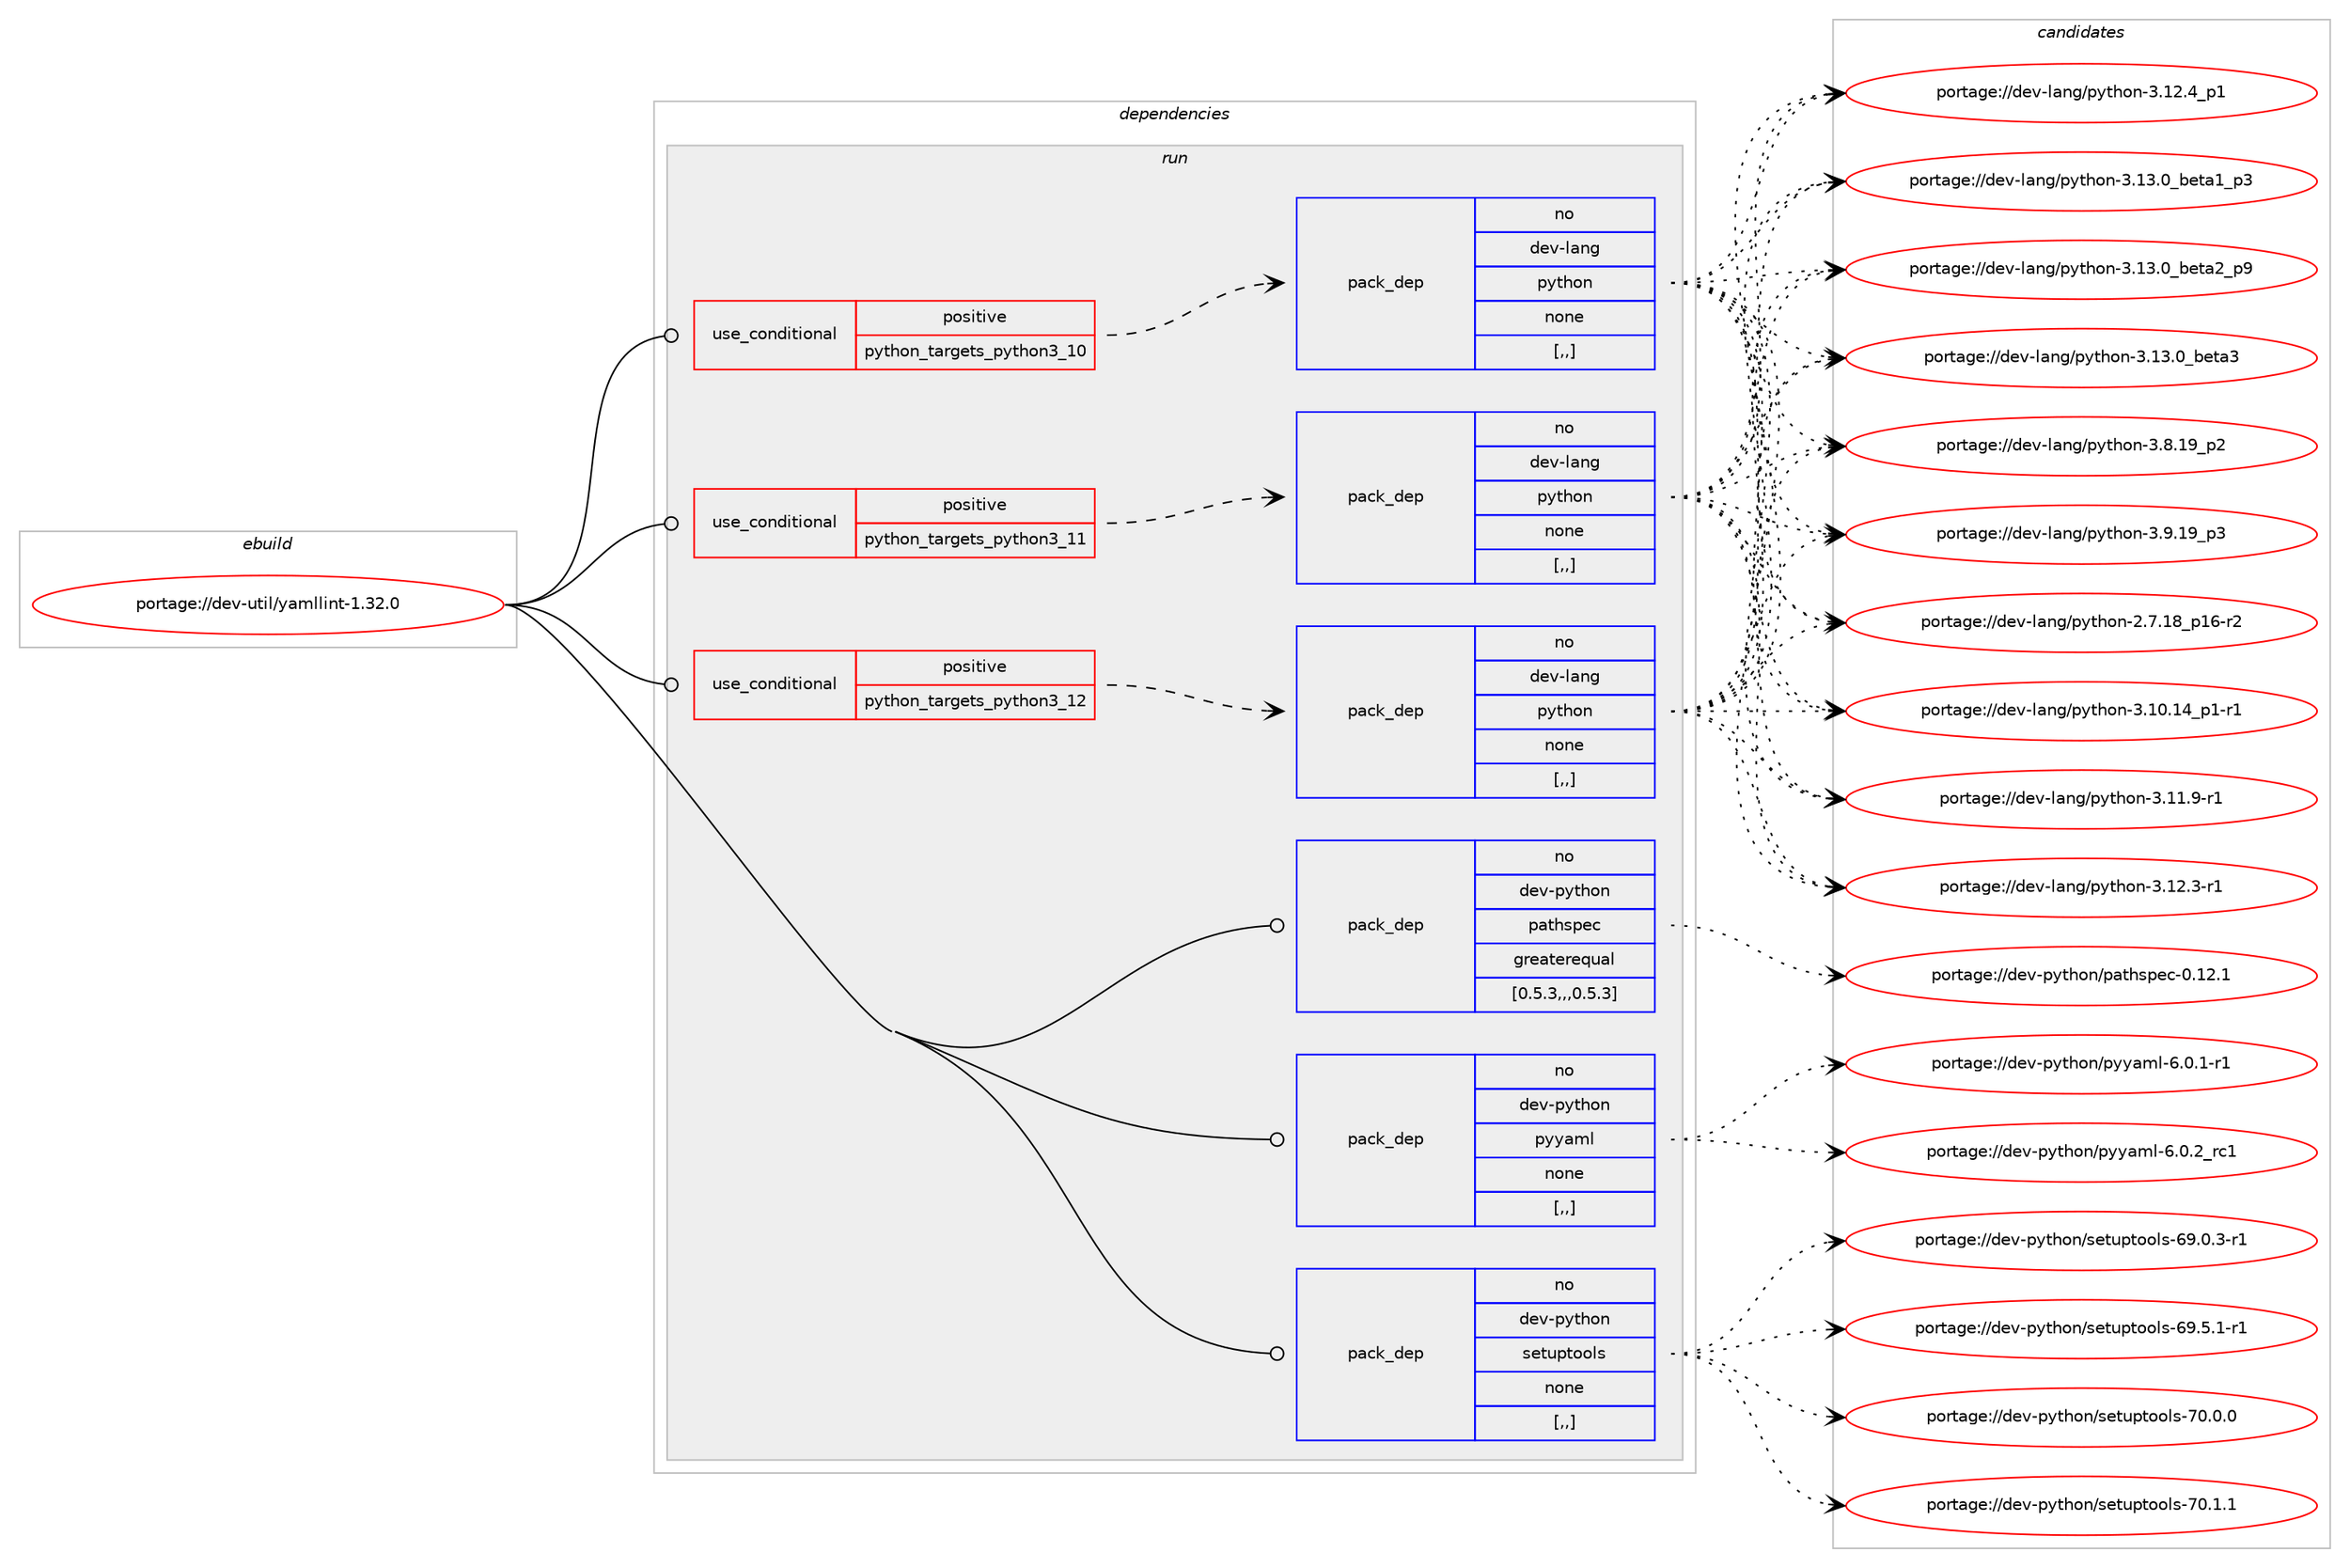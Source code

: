 digraph prolog {

# *************
# Graph options
# *************

newrank=true;
concentrate=true;
compound=true;
graph [rankdir=LR,fontname=Helvetica,fontsize=10,ranksep=1.5];#, ranksep=2.5, nodesep=0.2];
edge  [arrowhead=vee];
node  [fontname=Helvetica,fontsize=10];

# **********
# The ebuild
# **********

subgraph cluster_leftcol {
color=gray;
rank=same;
label=<<i>ebuild</i>>;
id [label="portage://dev-util/yamllint-1.32.0", color=red, width=4, href="../dev-util/yamllint-1.32.0.svg"];
}

# ****************
# The dependencies
# ****************

subgraph cluster_midcol {
color=gray;
label=<<i>dependencies</i>>;
subgraph cluster_compile {
fillcolor="#eeeeee";
style=filled;
label=<<i>compile</i>>;
}
subgraph cluster_compileandrun {
fillcolor="#eeeeee";
style=filled;
label=<<i>compile and run</i>>;
}
subgraph cluster_run {
fillcolor="#eeeeee";
style=filled;
label=<<i>run</i>>;
subgraph cond60498 {
dependency215907 [label=<<TABLE BORDER="0" CELLBORDER="1" CELLSPACING="0" CELLPADDING="4"><TR><TD ROWSPAN="3" CELLPADDING="10">use_conditional</TD></TR><TR><TD>positive</TD></TR><TR><TD>python_targets_python3_10</TD></TR></TABLE>>, shape=none, color=red];
subgraph pack153978 {
dependency215908 [label=<<TABLE BORDER="0" CELLBORDER="1" CELLSPACING="0" CELLPADDING="4" WIDTH="220"><TR><TD ROWSPAN="6" CELLPADDING="30">pack_dep</TD></TR><TR><TD WIDTH="110">no</TD></TR><TR><TD>dev-lang</TD></TR><TR><TD>python</TD></TR><TR><TD>none</TD></TR><TR><TD>[,,]</TD></TR></TABLE>>, shape=none, color=blue];
}
dependency215907:e -> dependency215908:w [weight=20,style="dashed",arrowhead="vee"];
}
id:e -> dependency215907:w [weight=20,style="solid",arrowhead="odot"];
subgraph cond60499 {
dependency215909 [label=<<TABLE BORDER="0" CELLBORDER="1" CELLSPACING="0" CELLPADDING="4"><TR><TD ROWSPAN="3" CELLPADDING="10">use_conditional</TD></TR><TR><TD>positive</TD></TR><TR><TD>python_targets_python3_11</TD></TR></TABLE>>, shape=none, color=red];
subgraph pack153979 {
dependency215910 [label=<<TABLE BORDER="0" CELLBORDER="1" CELLSPACING="0" CELLPADDING="4" WIDTH="220"><TR><TD ROWSPAN="6" CELLPADDING="30">pack_dep</TD></TR><TR><TD WIDTH="110">no</TD></TR><TR><TD>dev-lang</TD></TR><TR><TD>python</TD></TR><TR><TD>none</TD></TR><TR><TD>[,,]</TD></TR></TABLE>>, shape=none, color=blue];
}
dependency215909:e -> dependency215910:w [weight=20,style="dashed",arrowhead="vee"];
}
id:e -> dependency215909:w [weight=20,style="solid",arrowhead="odot"];
subgraph cond60500 {
dependency215911 [label=<<TABLE BORDER="0" CELLBORDER="1" CELLSPACING="0" CELLPADDING="4"><TR><TD ROWSPAN="3" CELLPADDING="10">use_conditional</TD></TR><TR><TD>positive</TD></TR><TR><TD>python_targets_python3_12</TD></TR></TABLE>>, shape=none, color=red];
subgraph pack153980 {
dependency215912 [label=<<TABLE BORDER="0" CELLBORDER="1" CELLSPACING="0" CELLPADDING="4" WIDTH="220"><TR><TD ROWSPAN="6" CELLPADDING="30">pack_dep</TD></TR><TR><TD WIDTH="110">no</TD></TR><TR><TD>dev-lang</TD></TR><TR><TD>python</TD></TR><TR><TD>none</TD></TR><TR><TD>[,,]</TD></TR></TABLE>>, shape=none, color=blue];
}
dependency215911:e -> dependency215912:w [weight=20,style="dashed",arrowhead="vee"];
}
id:e -> dependency215911:w [weight=20,style="solid",arrowhead="odot"];
subgraph pack153981 {
dependency215913 [label=<<TABLE BORDER="0" CELLBORDER="1" CELLSPACING="0" CELLPADDING="4" WIDTH="220"><TR><TD ROWSPAN="6" CELLPADDING="30">pack_dep</TD></TR><TR><TD WIDTH="110">no</TD></TR><TR><TD>dev-python</TD></TR><TR><TD>pathspec</TD></TR><TR><TD>greaterequal</TD></TR><TR><TD>[0.5.3,,,0.5.3]</TD></TR></TABLE>>, shape=none, color=blue];
}
id:e -> dependency215913:w [weight=20,style="solid",arrowhead="odot"];
subgraph pack153982 {
dependency215914 [label=<<TABLE BORDER="0" CELLBORDER="1" CELLSPACING="0" CELLPADDING="4" WIDTH="220"><TR><TD ROWSPAN="6" CELLPADDING="30">pack_dep</TD></TR><TR><TD WIDTH="110">no</TD></TR><TR><TD>dev-python</TD></TR><TR><TD>pyyaml</TD></TR><TR><TD>none</TD></TR><TR><TD>[,,]</TD></TR></TABLE>>, shape=none, color=blue];
}
id:e -> dependency215914:w [weight=20,style="solid",arrowhead="odot"];
subgraph pack153983 {
dependency215915 [label=<<TABLE BORDER="0" CELLBORDER="1" CELLSPACING="0" CELLPADDING="4" WIDTH="220"><TR><TD ROWSPAN="6" CELLPADDING="30">pack_dep</TD></TR><TR><TD WIDTH="110">no</TD></TR><TR><TD>dev-python</TD></TR><TR><TD>setuptools</TD></TR><TR><TD>none</TD></TR><TR><TD>[,,]</TD></TR></TABLE>>, shape=none, color=blue];
}
id:e -> dependency215915:w [weight=20,style="solid",arrowhead="odot"];
}
}

# **************
# The candidates
# **************

subgraph cluster_choices {
rank=same;
color=gray;
label=<<i>candidates</i>>;

subgraph choice153978 {
color=black;
nodesep=1;
choice100101118451089711010347112121116104111110455046554649569511249544511450 [label="portage://dev-lang/python-2.7.18_p16-r2", color=red, width=4,href="../dev-lang/python-2.7.18_p16-r2.svg"];
choice100101118451089711010347112121116104111110455146494846495295112494511449 [label="portage://dev-lang/python-3.10.14_p1-r1", color=red, width=4,href="../dev-lang/python-3.10.14_p1-r1.svg"];
choice100101118451089711010347112121116104111110455146494946574511449 [label="portage://dev-lang/python-3.11.9-r1", color=red, width=4,href="../dev-lang/python-3.11.9-r1.svg"];
choice100101118451089711010347112121116104111110455146495046514511449 [label="portage://dev-lang/python-3.12.3-r1", color=red, width=4,href="../dev-lang/python-3.12.3-r1.svg"];
choice100101118451089711010347112121116104111110455146495046529511249 [label="portage://dev-lang/python-3.12.4_p1", color=red, width=4,href="../dev-lang/python-3.12.4_p1.svg"];
choice10010111845108971101034711212111610411111045514649514648959810111697499511251 [label="portage://dev-lang/python-3.13.0_beta1_p3", color=red, width=4,href="../dev-lang/python-3.13.0_beta1_p3.svg"];
choice10010111845108971101034711212111610411111045514649514648959810111697509511257 [label="portage://dev-lang/python-3.13.0_beta2_p9", color=red, width=4,href="../dev-lang/python-3.13.0_beta2_p9.svg"];
choice1001011184510897110103471121211161041111104551464951464895981011169751 [label="portage://dev-lang/python-3.13.0_beta3", color=red, width=4,href="../dev-lang/python-3.13.0_beta3.svg"];
choice100101118451089711010347112121116104111110455146564649579511250 [label="portage://dev-lang/python-3.8.19_p2", color=red, width=4,href="../dev-lang/python-3.8.19_p2.svg"];
choice100101118451089711010347112121116104111110455146574649579511251 [label="portage://dev-lang/python-3.9.19_p3", color=red, width=4,href="../dev-lang/python-3.9.19_p3.svg"];
dependency215908:e -> choice100101118451089711010347112121116104111110455046554649569511249544511450:w [style=dotted,weight="100"];
dependency215908:e -> choice100101118451089711010347112121116104111110455146494846495295112494511449:w [style=dotted,weight="100"];
dependency215908:e -> choice100101118451089711010347112121116104111110455146494946574511449:w [style=dotted,weight="100"];
dependency215908:e -> choice100101118451089711010347112121116104111110455146495046514511449:w [style=dotted,weight="100"];
dependency215908:e -> choice100101118451089711010347112121116104111110455146495046529511249:w [style=dotted,weight="100"];
dependency215908:e -> choice10010111845108971101034711212111610411111045514649514648959810111697499511251:w [style=dotted,weight="100"];
dependency215908:e -> choice10010111845108971101034711212111610411111045514649514648959810111697509511257:w [style=dotted,weight="100"];
dependency215908:e -> choice1001011184510897110103471121211161041111104551464951464895981011169751:w [style=dotted,weight="100"];
dependency215908:e -> choice100101118451089711010347112121116104111110455146564649579511250:w [style=dotted,weight="100"];
dependency215908:e -> choice100101118451089711010347112121116104111110455146574649579511251:w [style=dotted,weight="100"];
}
subgraph choice153979 {
color=black;
nodesep=1;
choice100101118451089711010347112121116104111110455046554649569511249544511450 [label="portage://dev-lang/python-2.7.18_p16-r2", color=red, width=4,href="../dev-lang/python-2.7.18_p16-r2.svg"];
choice100101118451089711010347112121116104111110455146494846495295112494511449 [label="portage://dev-lang/python-3.10.14_p1-r1", color=red, width=4,href="../dev-lang/python-3.10.14_p1-r1.svg"];
choice100101118451089711010347112121116104111110455146494946574511449 [label="portage://dev-lang/python-3.11.9-r1", color=red, width=4,href="../dev-lang/python-3.11.9-r1.svg"];
choice100101118451089711010347112121116104111110455146495046514511449 [label="portage://dev-lang/python-3.12.3-r1", color=red, width=4,href="../dev-lang/python-3.12.3-r1.svg"];
choice100101118451089711010347112121116104111110455146495046529511249 [label="portage://dev-lang/python-3.12.4_p1", color=red, width=4,href="../dev-lang/python-3.12.4_p1.svg"];
choice10010111845108971101034711212111610411111045514649514648959810111697499511251 [label="portage://dev-lang/python-3.13.0_beta1_p3", color=red, width=4,href="../dev-lang/python-3.13.0_beta1_p3.svg"];
choice10010111845108971101034711212111610411111045514649514648959810111697509511257 [label="portage://dev-lang/python-3.13.0_beta2_p9", color=red, width=4,href="../dev-lang/python-3.13.0_beta2_p9.svg"];
choice1001011184510897110103471121211161041111104551464951464895981011169751 [label="portage://dev-lang/python-3.13.0_beta3", color=red, width=4,href="../dev-lang/python-3.13.0_beta3.svg"];
choice100101118451089711010347112121116104111110455146564649579511250 [label="portage://dev-lang/python-3.8.19_p2", color=red, width=4,href="../dev-lang/python-3.8.19_p2.svg"];
choice100101118451089711010347112121116104111110455146574649579511251 [label="portage://dev-lang/python-3.9.19_p3", color=red, width=4,href="../dev-lang/python-3.9.19_p3.svg"];
dependency215910:e -> choice100101118451089711010347112121116104111110455046554649569511249544511450:w [style=dotted,weight="100"];
dependency215910:e -> choice100101118451089711010347112121116104111110455146494846495295112494511449:w [style=dotted,weight="100"];
dependency215910:e -> choice100101118451089711010347112121116104111110455146494946574511449:w [style=dotted,weight="100"];
dependency215910:e -> choice100101118451089711010347112121116104111110455146495046514511449:w [style=dotted,weight="100"];
dependency215910:e -> choice100101118451089711010347112121116104111110455146495046529511249:w [style=dotted,weight="100"];
dependency215910:e -> choice10010111845108971101034711212111610411111045514649514648959810111697499511251:w [style=dotted,weight="100"];
dependency215910:e -> choice10010111845108971101034711212111610411111045514649514648959810111697509511257:w [style=dotted,weight="100"];
dependency215910:e -> choice1001011184510897110103471121211161041111104551464951464895981011169751:w [style=dotted,weight="100"];
dependency215910:e -> choice100101118451089711010347112121116104111110455146564649579511250:w [style=dotted,weight="100"];
dependency215910:e -> choice100101118451089711010347112121116104111110455146574649579511251:w [style=dotted,weight="100"];
}
subgraph choice153980 {
color=black;
nodesep=1;
choice100101118451089711010347112121116104111110455046554649569511249544511450 [label="portage://dev-lang/python-2.7.18_p16-r2", color=red, width=4,href="../dev-lang/python-2.7.18_p16-r2.svg"];
choice100101118451089711010347112121116104111110455146494846495295112494511449 [label="portage://dev-lang/python-3.10.14_p1-r1", color=red, width=4,href="../dev-lang/python-3.10.14_p1-r1.svg"];
choice100101118451089711010347112121116104111110455146494946574511449 [label="portage://dev-lang/python-3.11.9-r1", color=red, width=4,href="../dev-lang/python-3.11.9-r1.svg"];
choice100101118451089711010347112121116104111110455146495046514511449 [label="portage://dev-lang/python-3.12.3-r1", color=red, width=4,href="../dev-lang/python-3.12.3-r1.svg"];
choice100101118451089711010347112121116104111110455146495046529511249 [label="portage://dev-lang/python-3.12.4_p1", color=red, width=4,href="../dev-lang/python-3.12.4_p1.svg"];
choice10010111845108971101034711212111610411111045514649514648959810111697499511251 [label="portage://dev-lang/python-3.13.0_beta1_p3", color=red, width=4,href="../dev-lang/python-3.13.0_beta1_p3.svg"];
choice10010111845108971101034711212111610411111045514649514648959810111697509511257 [label="portage://dev-lang/python-3.13.0_beta2_p9", color=red, width=4,href="../dev-lang/python-3.13.0_beta2_p9.svg"];
choice1001011184510897110103471121211161041111104551464951464895981011169751 [label="portage://dev-lang/python-3.13.0_beta3", color=red, width=4,href="../dev-lang/python-3.13.0_beta3.svg"];
choice100101118451089711010347112121116104111110455146564649579511250 [label="portage://dev-lang/python-3.8.19_p2", color=red, width=4,href="../dev-lang/python-3.8.19_p2.svg"];
choice100101118451089711010347112121116104111110455146574649579511251 [label="portage://dev-lang/python-3.9.19_p3", color=red, width=4,href="../dev-lang/python-3.9.19_p3.svg"];
dependency215912:e -> choice100101118451089711010347112121116104111110455046554649569511249544511450:w [style=dotted,weight="100"];
dependency215912:e -> choice100101118451089711010347112121116104111110455146494846495295112494511449:w [style=dotted,weight="100"];
dependency215912:e -> choice100101118451089711010347112121116104111110455146494946574511449:w [style=dotted,weight="100"];
dependency215912:e -> choice100101118451089711010347112121116104111110455146495046514511449:w [style=dotted,weight="100"];
dependency215912:e -> choice100101118451089711010347112121116104111110455146495046529511249:w [style=dotted,weight="100"];
dependency215912:e -> choice10010111845108971101034711212111610411111045514649514648959810111697499511251:w [style=dotted,weight="100"];
dependency215912:e -> choice10010111845108971101034711212111610411111045514649514648959810111697509511257:w [style=dotted,weight="100"];
dependency215912:e -> choice1001011184510897110103471121211161041111104551464951464895981011169751:w [style=dotted,weight="100"];
dependency215912:e -> choice100101118451089711010347112121116104111110455146564649579511250:w [style=dotted,weight="100"];
dependency215912:e -> choice100101118451089711010347112121116104111110455146574649579511251:w [style=dotted,weight="100"];
}
subgraph choice153981 {
color=black;
nodesep=1;
choice1001011184511212111610411111047112971161041151121019945484649504649 [label="portage://dev-python/pathspec-0.12.1", color=red, width=4,href="../dev-python/pathspec-0.12.1.svg"];
dependency215913:e -> choice1001011184511212111610411111047112971161041151121019945484649504649:w [style=dotted,weight="100"];
}
subgraph choice153982 {
color=black;
nodesep=1;
choice1001011184511212111610411111047112121121971091084554464846494511449 [label="portage://dev-python/pyyaml-6.0.1-r1", color=red, width=4,href="../dev-python/pyyaml-6.0.1-r1.svg"];
choice100101118451121211161041111104711212112197109108455446484650951149949 [label="portage://dev-python/pyyaml-6.0.2_rc1", color=red, width=4,href="../dev-python/pyyaml-6.0.2_rc1.svg"];
dependency215914:e -> choice1001011184511212111610411111047112121121971091084554464846494511449:w [style=dotted,weight="100"];
dependency215914:e -> choice100101118451121211161041111104711212112197109108455446484650951149949:w [style=dotted,weight="100"];
}
subgraph choice153983 {
color=black;
nodesep=1;
choice1001011184511212111610411111047115101116117112116111111108115455457464846514511449 [label="portage://dev-python/setuptools-69.0.3-r1", color=red, width=4,href="../dev-python/setuptools-69.0.3-r1.svg"];
choice1001011184511212111610411111047115101116117112116111111108115455457465346494511449 [label="portage://dev-python/setuptools-69.5.1-r1", color=red, width=4,href="../dev-python/setuptools-69.5.1-r1.svg"];
choice100101118451121211161041111104711510111611711211611111110811545554846484648 [label="portage://dev-python/setuptools-70.0.0", color=red, width=4,href="../dev-python/setuptools-70.0.0.svg"];
choice100101118451121211161041111104711510111611711211611111110811545554846494649 [label="portage://dev-python/setuptools-70.1.1", color=red, width=4,href="../dev-python/setuptools-70.1.1.svg"];
dependency215915:e -> choice1001011184511212111610411111047115101116117112116111111108115455457464846514511449:w [style=dotted,weight="100"];
dependency215915:e -> choice1001011184511212111610411111047115101116117112116111111108115455457465346494511449:w [style=dotted,weight="100"];
dependency215915:e -> choice100101118451121211161041111104711510111611711211611111110811545554846484648:w [style=dotted,weight="100"];
dependency215915:e -> choice100101118451121211161041111104711510111611711211611111110811545554846494649:w [style=dotted,weight="100"];
}
}

}
